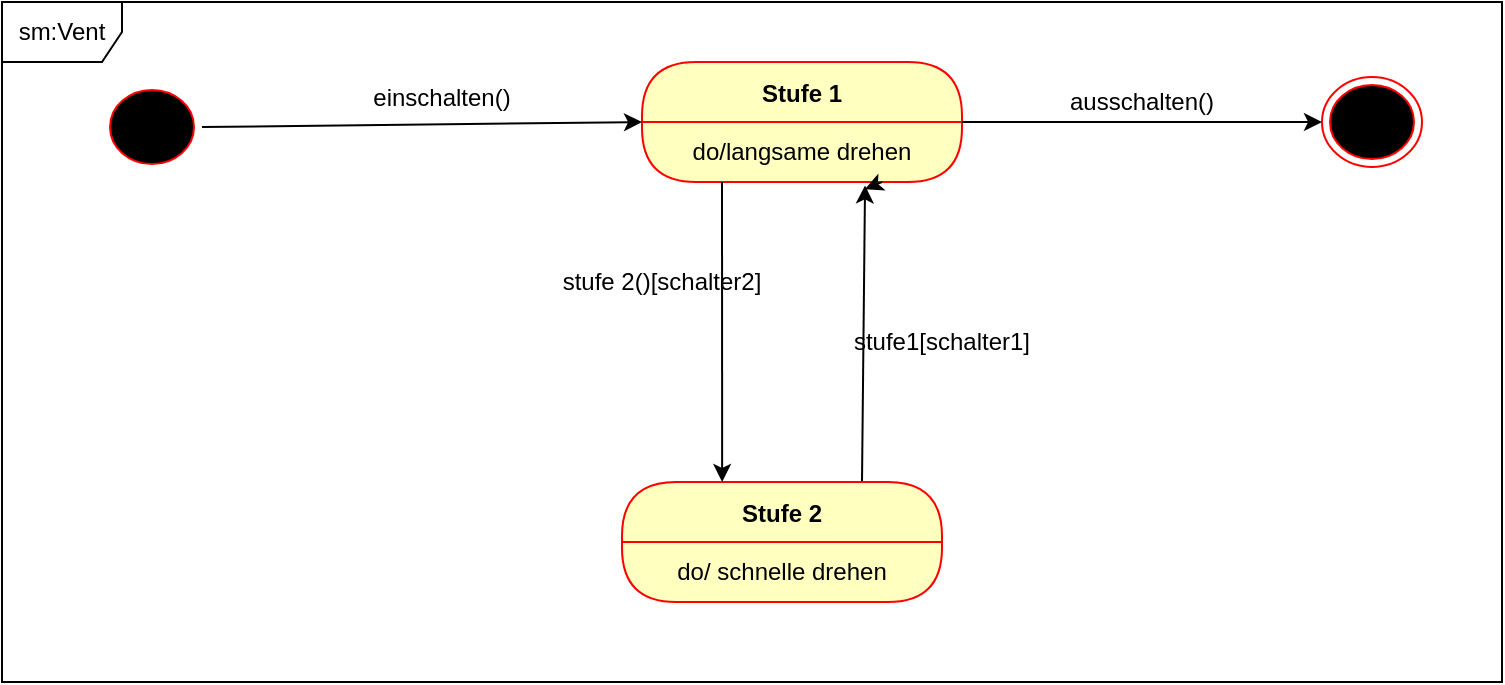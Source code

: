 <mxfile>
    <diagram id="Ehv9t-gJtgw-Wr51i9Mx" name="Seite-1">
        <mxGraphModel dx="926" dy="597" grid="1" gridSize="10" guides="1" tooltips="1" connect="1" arrows="1" fold="1" page="1" pageScale="1" pageWidth="827" pageHeight="1169" math="0" shadow="0">
            <root>
                <mxCell id="0"/>
                <mxCell id="1" parent="0"/>
                <mxCell id="18" style="edgeStyle=none;html=1;exitX=0.75;exitY=0;exitDx=0;exitDy=0;entryX=0.697;entryY=1.058;entryDx=0;entryDy=0;entryPerimeter=0;" edge="1" parent="1" source="2" target="6">
                    <mxGeometry relative="1" as="geometry"/>
                </mxCell>
                <mxCell id="2" value="Stufe 2" style="swimlane;fontStyle=1;align=center;verticalAlign=middle;childLayout=stackLayout;horizontal=1;startSize=30;horizontalStack=0;resizeParent=0;resizeLast=1;container=0;fontColor=#000000;collapsible=0;rounded=1;arcSize=30;strokeColor=#ff0000;fillColor=#ffffc0;swimlaneFillColor=#ffffc0;dropTarget=0;" vertex="1" parent="1">
                    <mxGeometry x="360" y="350" width="160" height="60" as="geometry"/>
                </mxCell>
                <mxCell id="3" value="do/ schnelle drehen" style="text;html=1;strokeColor=none;fillColor=none;align=center;verticalAlign=middle;spacingLeft=4;spacingRight=4;whiteSpace=wrap;overflow=hidden;rotatable=0;fontColor=#000000;" vertex="1" parent="2">
                    <mxGeometry y="30" width="160" height="30" as="geometry"/>
                </mxCell>
                <mxCell id="8" value="Subtitle" style="text;html=1;strokeColor=none;fillColor=none;align=center;verticalAlign=middle;spacingLeft=4;spacingRight=4;whiteSpace=wrap;overflow=hidden;rotatable=0;fontColor=#000000;" vertex="1" parent="2">
                    <mxGeometry y="60" width="160" as="geometry"/>
                </mxCell>
                <mxCell id="5" value="Stufe 1" style="swimlane;fontStyle=1;align=center;verticalAlign=middle;childLayout=stackLayout;horizontal=1;startSize=30;horizontalStack=0;resizeParent=0;resizeLast=1;container=0;fontColor=#000000;collapsible=0;rounded=1;arcSize=30;strokeColor=#ff0000;fillColor=#ffffc0;swimlaneFillColor=#ffffc0;dropTarget=0;" vertex="1" parent="1">
                    <mxGeometry x="370" y="140" width="160" height="60" as="geometry"/>
                </mxCell>
                <mxCell id="6" value="do/langsame drehen" style="text;html=1;strokeColor=none;fillColor=none;align=center;verticalAlign=middle;spacingLeft=4;spacingRight=4;whiteSpace=wrap;overflow=hidden;rotatable=0;fontColor=#000000;" vertex="1" parent="5">
                    <mxGeometry y="30" width="160" height="30" as="geometry"/>
                </mxCell>
                <mxCell id="21" style="edgeStyle=none;html=1;exitX=0.75;exitY=1;exitDx=0;exitDy=0;entryX=0.697;entryY=1.119;entryDx=0;entryDy=0;entryPerimeter=0;" edge="1" parent="5" source="6" target="6">
                    <mxGeometry relative="1" as="geometry"/>
                </mxCell>
                <mxCell id="9" value="" style="ellipse;html=1;shape=endState;fillColor=#000000;strokeColor=#ff0000;" vertex="1" parent="1">
                    <mxGeometry x="710" y="147.5" width="50" height="45" as="geometry"/>
                </mxCell>
                <mxCell id="12" style="edgeStyle=none;html=1;exitX=1;exitY=0.5;exitDx=0;exitDy=0;entryX=0;entryY=0;entryDx=0;entryDy=0;" edge="1" parent="1" source="10" target="6">
                    <mxGeometry relative="1" as="geometry"/>
                </mxCell>
                <mxCell id="10" value="" style="ellipse;html=1;shape=startState;fillColor=#000000;strokeColor=#ff0000;" vertex="1" parent="1">
                    <mxGeometry x="100" y="150" width="50" height="45" as="geometry"/>
                </mxCell>
                <mxCell id="13" value="ausschalten()" style="text;strokeColor=none;align=center;fillColor=none;html=1;verticalAlign=middle;whiteSpace=wrap;rounded=0;" vertex="1" parent="1">
                    <mxGeometry x="550" y="150" width="140" height="20" as="geometry"/>
                </mxCell>
                <mxCell id="14" style="edgeStyle=none;html=1;exitX=1;exitY=0;exitDx=0;exitDy=0;entryX=0;entryY=0.5;entryDx=0;entryDy=0;" edge="1" parent="1" source="6" target="9">
                    <mxGeometry relative="1" as="geometry"/>
                </mxCell>
                <mxCell id="15" value="einschalten()" style="text;strokeColor=none;align=center;fillColor=none;html=1;verticalAlign=middle;whiteSpace=wrap;rounded=0;" vertex="1" parent="1">
                    <mxGeometry x="200" y="147.5" width="140" height="20" as="geometry"/>
                </mxCell>
                <mxCell id="16" style="edgeStyle=none;html=1;exitX=0.25;exitY=1;exitDx=0;exitDy=0;entryX=0.313;entryY=0;entryDx=0;entryDy=0;entryPerimeter=0;" edge="1" parent="1" source="6" target="2">
                    <mxGeometry relative="1" as="geometry"/>
                </mxCell>
                <mxCell id="19" value="stufe 2()[schalter2]" style="text;strokeColor=none;align=center;fillColor=none;html=1;verticalAlign=middle;whiteSpace=wrap;rounded=0;" vertex="1" parent="1">
                    <mxGeometry x="310" y="240" width="140" height="20" as="geometry"/>
                </mxCell>
                <mxCell id="20" value="stufe1[schalter1]" style="text;strokeColor=none;align=center;fillColor=none;html=1;verticalAlign=middle;whiteSpace=wrap;rounded=0;" vertex="1" parent="1">
                    <mxGeometry x="450" y="270" width="140" height="20" as="geometry"/>
                </mxCell>
                <mxCell id="22" value="sm:Vent" style="shape=umlFrame;whiteSpace=wrap;html=1;" vertex="1" parent="1">
                    <mxGeometry x="50" y="110" width="750" height="340" as="geometry"/>
                </mxCell>
            </root>
        </mxGraphModel>
    </diagram>
</mxfile>